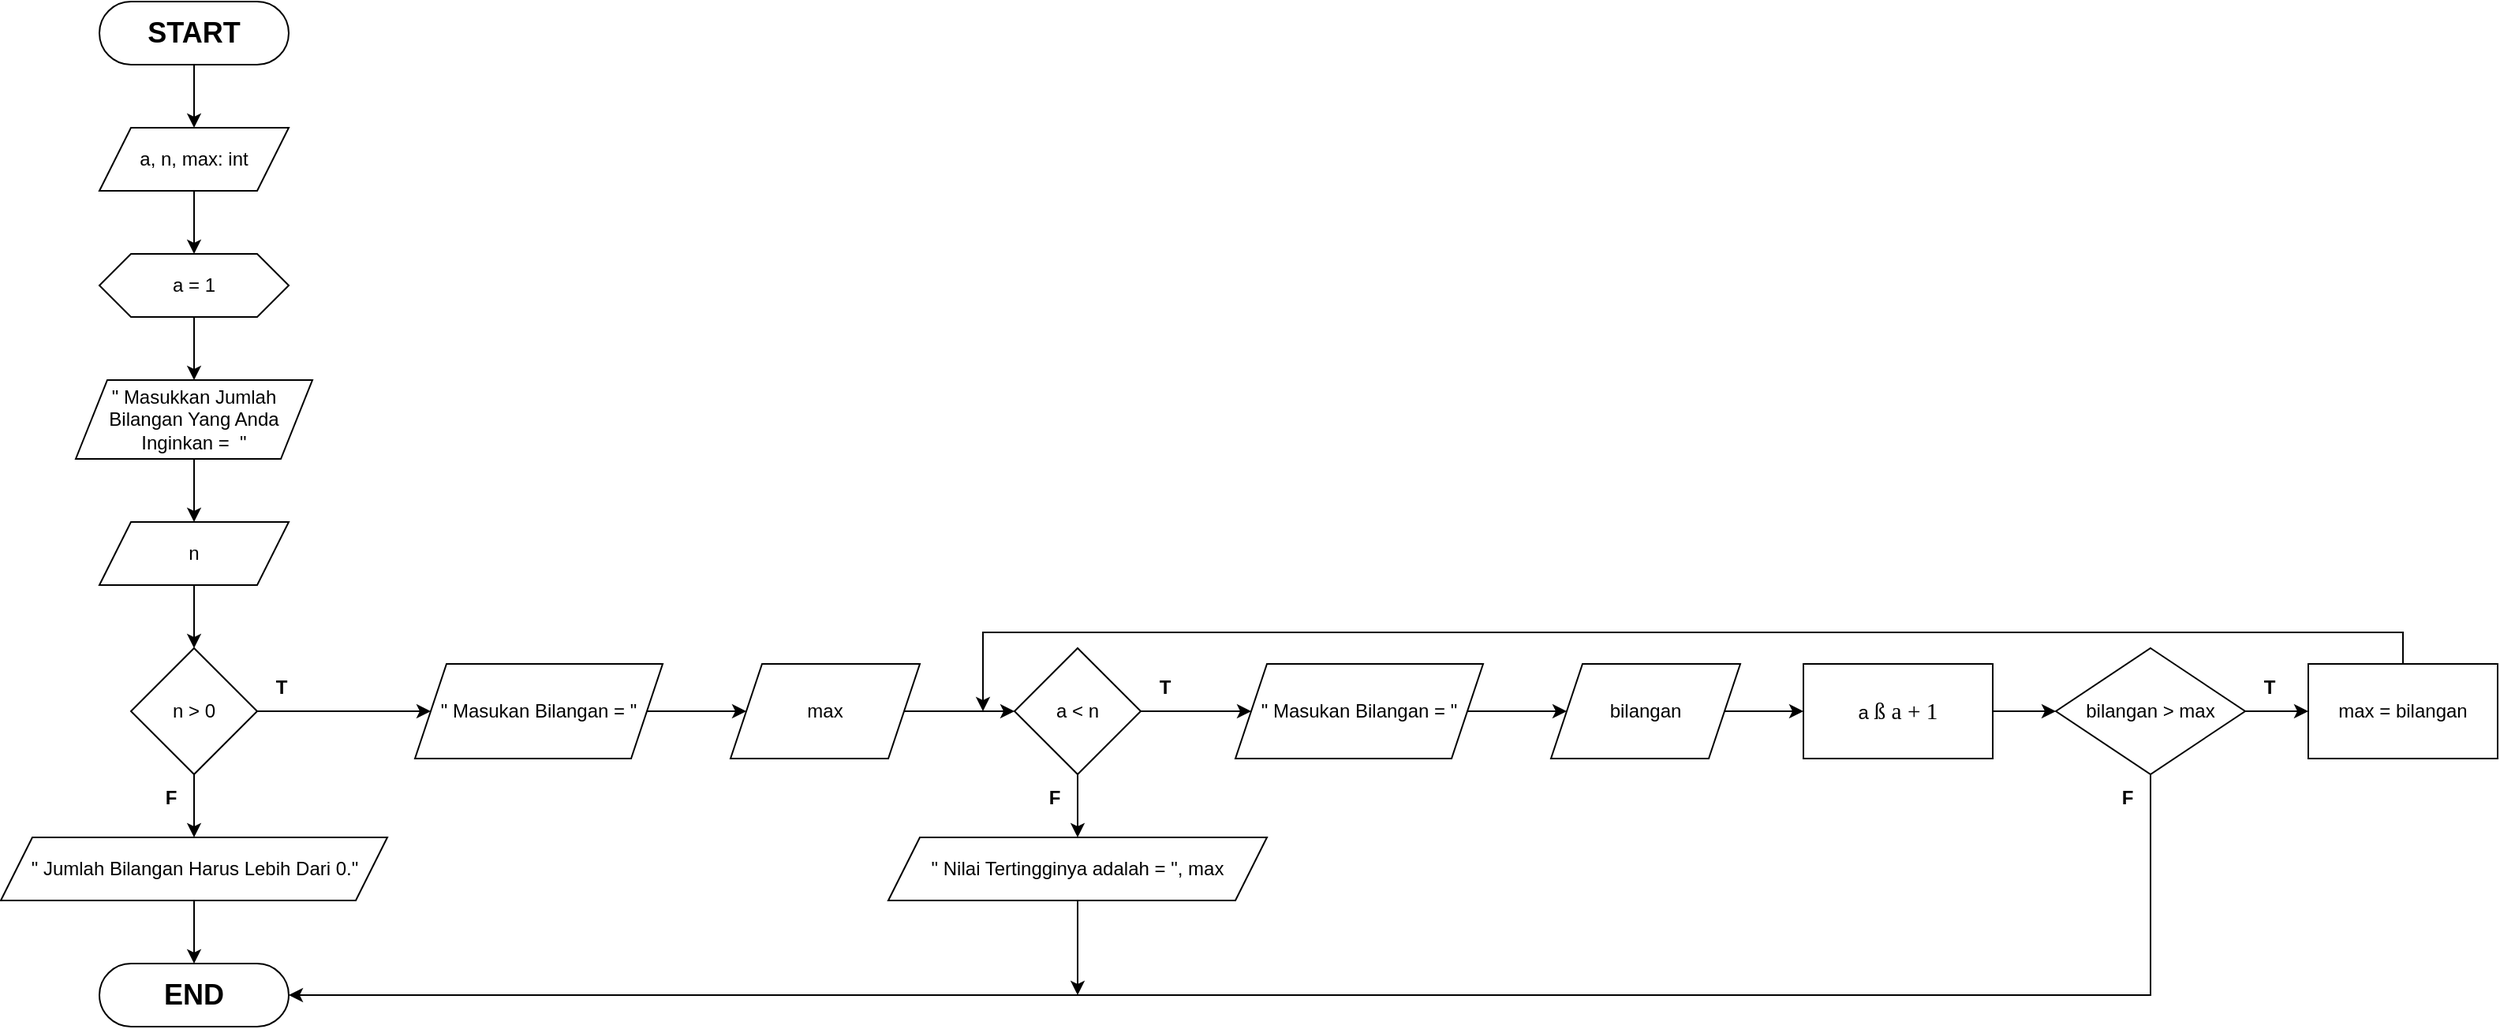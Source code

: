 <mxfile version="22.0.4" type="github">
  <diagram id="C5RBs43oDa-KdzZeNtuy" name="Page-1">
    <mxGraphModel dx="1050" dy="1703" grid="1" gridSize="10" guides="1" tooltips="1" connect="1" arrows="1" fold="1" page="1" pageScale="1" pageWidth="827" pageHeight="1169" math="0" shadow="0">
      <root>
        <mxCell id="WIyWlLk6GJQsqaUBKTNV-0" />
        <mxCell id="WIyWlLk6GJQsqaUBKTNV-1" parent="WIyWlLk6GJQsqaUBKTNV-0" />
        <mxCell id="jqqegfg-72Zgi2-M542d-13" style="edgeStyle=orthogonalEdgeStyle;rounded=0;orthogonalLoop=1;jettySize=auto;html=1;exitX=0.5;exitY=1;exitDx=0;exitDy=0;entryX=0.5;entryY=0;entryDx=0;entryDy=0;" edge="1" parent="WIyWlLk6GJQsqaUBKTNV-1" source="PTo9T_ybOmnVNyDfLQTU-0" target="jqqegfg-72Zgi2-M542d-0">
          <mxGeometry relative="1" as="geometry" />
        </mxCell>
        <mxCell id="PTo9T_ybOmnVNyDfLQTU-0" value="&lt;b&gt;&lt;font style=&quot;font-size: 18px;&quot;&gt;START&lt;/font&gt;&lt;/b&gt;" style="rounded=1;whiteSpace=wrap;html=1;arcSize=50;" parent="WIyWlLk6GJQsqaUBKTNV-1" vertex="1">
          <mxGeometry x="160" y="-130" width="120" height="40" as="geometry" />
        </mxCell>
        <mxCell id="PTo9T_ybOmnVNyDfLQTU-1" value="&lt;span style=&quot;font-size: 18px;&quot;&gt;&lt;b&gt;END&lt;/b&gt;&lt;/span&gt;" style="rounded=1;whiteSpace=wrap;html=1;arcSize=50;" parent="WIyWlLk6GJQsqaUBKTNV-1" vertex="1">
          <mxGeometry x="160" y="480" width="120" height="40" as="geometry" />
        </mxCell>
        <mxCell id="jqqegfg-72Zgi2-M542d-14" style="edgeStyle=orthogonalEdgeStyle;rounded=0;orthogonalLoop=1;jettySize=auto;html=1;exitX=0.5;exitY=1;exitDx=0;exitDy=0;entryX=0.5;entryY=0;entryDx=0;entryDy=0;" edge="1" parent="WIyWlLk6GJQsqaUBKTNV-1" source="jqqegfg-72Zgi2-M542d-0" target="jqqegfg-72Zgi2-M542d-1">
          <mxGeometry relative="1" as="geometry" />
        </mxCell>
        <mxCell id="jqqegfg-72Zgi2-M542d-0" value="a, n, max: int" style="shape=parallelogram;perimeter=parallelogramPerimeter;whiteSpace=wrap;html=1;fixedSize=1;" vertex="1" parent="WIyWlLk6GJQsqaUBKTNV-1">
          <mxGeometry x="160" y="-50" width="120" height="40" as="geometry" />
        </mxCell>
        <mxCell id="jqqegfg-72Zgi2-M542d-15" style="edgeStyle=orthogonalEdgeStyle;rounded=0;orthogonalLoop=1;jettySize=auto;html=1;exitX=0.5;exitY=1;exitDx=0;exitDy=0;entryX=0.5;entryY=0;entryDx=0;entryDy=0;" edge="1" parent="WIyWlLk6GJQsqaUBKTNV-1" source="jqqegfg-72Zgi2-M542d-1">
          <mxGeometry relative="1" as="geometry">
            <mxPoint x="220" y="110" as="targetPoint" />
          </mxGeometry>
        </mxCell>
        <mxCell id="jqqegfg-72Zgi2-M542d-1" value="a = 1" style="shape=hexagon;perimeter=hexagonPerimeter2;whiteSpace=wrap;html=1;fixedSize=1;" vertex="1" parent="WIyWlLk6GJQsqaUBKTNV-1">
          <mxGeometry x="160" y="30" width="120" height="40" as="geometry" />
        </mxCell>
        <mxCell id="jqqegfg-72Zgi2-M542d-16" style="edgeStyle=orthogonalEdgeStyle;rounded=0;orthogonalLoop=1;jettySize=auto;html=1;exitX=0.5;exitY=1;exitDx=0;exitDy=0;entryX=0.5;entryY=0;entryDx=0;entryDy=0;" edge="1" parent="WIyWlLk6GJQsqaUBKTNV-1" source="jqqegfg-72Zgi2-M542d-2" target="jqqegfg-72Zgi2-M542d-3">
          <mxGeometry relative="1" as="geometry" />
        </mxCell>
        <mxCell id="jqqegfg-72Zgi2-M542d-18" style="edgeStyle=orthogonalEdgeStyle;rounded=0;orthogonalLoop=1;jettySize=auto;html=1;exitX=1;exitY=0.5;exitDx=0;exitDy=0;entryX=0;entryY=0.5;entryDx=0;entryDy=0;" edge="1" parent="WIyWlLk6GJQsqaUBKTNV-1" source="jqqegfg-72Zgi2-M542d-2" target="jqqegfg-72Zgi2-M542d-9">
          <mxGeometry relative="1" as="geometry" />
        </mxCell>
        <mxCell id="jqqegfg-72Zgi2-M542d-2" value="n &amp;gt; 0" style="rhombus;whiteSpace=wrap;html=1;" vertex="1" parent="WIyWlLk6GJQsqaUBKTNV-1">
          <mxGeometry x="180" y="280" width="80" height="80" as="geometry" />
        </mxCell>
        <mxCell id="jqqegfg-72Zgi2-M542d-17" style="edgeStyle=orthogonalEdgeStyle;rounded=0;orthogonalLoop=1;jettySize=auto;html=1;exitX=0.5;exitY=1;exitDx=0;exitDy=0;entryX=0.5;entryY=0;entryDx=0;entryDy=0;" edge="1" parent="WIyWlLk6GJQsqaUBKTNV-1" source="jqqegfg-72Zgi2-M542d-3" target="PTo9T_ybOmnVNyDfLQTU-1">
          <mxGeometry relative="1" as="geometry" />
        </mxCell>
        <mxCell id="jqqegfg-72Zgi2-M542d-3" value="&quot; Jumlah Bilangan Harus Lebih Dari 0.&quot;" style="shape=parallelogram;perimeter=parallelogramPerimeter;whiteSpace=wrap;html=1;fixedSize=1;" vertex="1" parent="WIyWlLk6GJQsqaUBKTNV-1">
          <mxGeometry x="97.5" y="400" width="245" height="40" as="geometry" />
        </mxCell>
        <mxCell id="jqqegfg-72Zgi2-M542d-23" style="edgeStyle=orthogonalEdgeStyle;rounded=0;orthogonalLoop=1;jettySize=auto;html=1;exitX=1;exitY=0.5;exitDx=0;exitDy=0;entryX=0;entryY=0.5;entryDx=0;entryDy=0;" edge="1" parent="WIyWlLk6GJQsqaUBKTNV-1" source="jqqegfg-72Zgi2-M542d-4" target="jqqegfg-72Zgi2-M542d-5">
          <mxGeometry relative="1" as="geometry" />
        </mxCell>
        <mxCell id="jqqegfg-72Zgi2-M542d-4" value="&quot; Masukan Bilangan = &quot;" style="shape=parallelogram;perimeter=parallelogramPerimeter;whiteSpace=wrap;html=1;fixedSize=1;" vertex="1" parent="WIyWlLk6GJQsqaUBKTNV-1">
          <mxGeometry x="880" y="290" width="157" height="60" as="geometry" />
        </mxCell>
        <mxCell id="jqqegfg-72Zgi2-M542d-24" style="edgeStyle=orthogonalEdgeStyle;rounded=0;orthogonalLoop=1;jettySize=auto;html=1;exitX=1;exitY=0.5;exitDx=0;exitDy=0;entryX=0;entryY=0.5;entryDx=0;entryDy=0;" edge="1" parent="WIyWlLk6GJQsqaUBKTNV-1" source="jqqegfg-72Zgi2-M542d-5" target="jqqegfg-72Zgi2-M542d-6">
          <mxGeometry relative="1" as="geometry" />
        </mxCell>
        <mxCell id="jqqegfg-72Zgi2-M542d-5" value="bilangan" style="shape=parallelogram;perimeter=parallelogramPerimeter;whiteSpace=wrap;html=1;fixedSize=1;" vertex="1" parent="WIyWlLk6GJQsqaUBKTNV-1">
          <mxGeometry x="1080" y="290" width="120" height="60" as="geometry" />
        </mxCell>
        <mxCell id="jqqegfg-72Zgi2-M542d-25" style="edgeStyle=orthogonalEdgeStyle;rounded=0;orthogonalLoop=1;jettySize=auto;html=1;exitX=1;exitY=0.5;exitDx=0;exitDy=0;entryX=0;entryY=0.5;entryDx=0;entryDy=0;" edge="1" parent="WIyWlLk6GJQsqaUBKTNV-1" source="jqqegfg-72Zgi2-M542d-6" target="jqqegfg-72Zgi2-M542d-7">
          <mxGeometry relative="1" as="geometry" />
        </mxCell>
        <mxCell id="jqqegfg-72Zgi2-M542d-6" value="a &lt;span style=&quot;font-size: 11pt; line-height: 107%; font-family: Wingdings;&quot; lang=&quot;EN-US&quot;&gt;ß&lt;/span&gt;&lt;span style=&quot;font-size:11.0pt;line-height:107%;font-family:&amp;quot;Times New Roman&amp;quot;,serif;&lt;br/&gt;mso-fareast-font-family:Calibri;mso-fareast-theme-font:minor-latin;mso-ansi-language:&lt;br/&gt;EN-US;mso-fareast-language:EN-US;mso-bidi-language:AR-SA&quot; lang=&quot;EN-US&quot;&gt; a + 1&lt;/span&gt;" style="rounded=0;whiteSpace=wrap;html=1;" vertex="1" parent="WIyWlLk6GJQsqaUBKTNV-1">
          <mxGeometry x="1240" y="290" width="120" height="60" as="geometry" />
        </mxCell>
        <mxCell id="jqqegfg-72Zgi2-M542d-26" style="edgeStyle=orthogonalEdgeStyle;rounded=0;orthogonalLoop=1;jettySize=auto;html=1;exitX=1;exitY=0.5;exitDx=0;exitDy=0;entryX=0;entryY=0.5;entryDx=0;entryDy=0;" edge="1" parent="WIyWlLk6GJQsqaUBKTNV-1" source="jqqegfg-72Zgi2-M542d-7" target="jqqegfg-72Zgi2-M542d-8">
          <mxGeometry relative="1" as="geometry" />
        </mxCell>
        <mxCell id="jqqegfg-72Zgi2-M542d-27" style="edgeStyle=orthogonalEdgeStyle;rounded=0;orthogonalLoop=1;jettySize=auto;html=1;exitX=0.5;exitY=1;exitDx=0;exitDy=0;entryX=1;entryY=0.5;entryDx=0;entryDy=0;" edge="1" parent="WIyWlLk6GJQsqaUBKTNV-1" source="jqqegfg-72Zgi2-M542d-7" target="PTo9T_ybOmnVNyDfLQTU-1">
          <mxGeometry relative="1" as="geometry">
            <mxPoint x="860" y="500" as="targetPoint" />
            <Array as="points">
              <mxPoint x="1460" y="500" />
            </Array>
          </mxGeometry>
        </mxCell>
        <mxCell id="jqqegfg-72Zgi2-M542d-7" value="bilangan &amp;gt; max" style="rhombus;whiteSpace=wrap;html=1;" vertex="1" parent="WIyWlLk6GJQsqaUBKTNV-1">
          <mxGeometry x="1400" y="280" width="120" height="80" as="geometry" />
        </mxCell>
        <mxCell id="jqqegfg-72Zgi2-M542d-28" style="edgeStyle=orthogonalEdgeStyle;rounded=0;orthogonalLoop=1;jettySize=auto;html=1;exitX=0.5;exitY=0;exitDx=0;exitDy=0;" edge="1" parent="WIyWlLk6GJQsqaUBKTNV-1" source="jqqegfg-72Zgi2-M542d-8">
          <mxGeometry relative="1" as="geometry">
            <mxPoint x="720" y="320" as="targetPoint" />
            <Array as="points">
              <mxPoint x="1620" y="270" />
              <mxPoint x="720" y="270" />
            </Array>
          </mxGeometry>
        </mxCell>
        <mxCell id="jqqegfg-72Zgi2-M542d-8" value="max = bilangan" style="rounded=0;whiteSpace=wrap;html=1;" vertex="1" parent="WIyWlLk6GJQsqaUBKTNV-1">
          <mxGeometry x="1560" y="290" width="120" height="60" as="geometry" />
        </mxCell>
        <mxCell id="jqqegfg-72Zgi2-M542d-19" style="edgeStyle=orthogonalEdgeStyle;rounded=0;orthogonalLoop=1;jettySize=auto;html=1;exitX=1;exitY=0.5;exitDx=0;exitDy=0;entryX=0;entryY=0.5;entryDx=0;entryDy=0;" edge="1" parent="WIyWlLk6GJQsqaUBKTNV-1" source="jqqegfg-72Zgi2-M542d-9" target="jqqegfg-72Zgi2-M542d-10">
          <mxGeometry relative="1" as="geometry" />
        </mxCell>
        <mxCell id="jqqegfg-72Zgi2-M542d-9" value="&quot; Masukan Bilangan = &quot;" style="shape=parallelogram;perimeter=parallelogramPerimeter;whiteSpace=wrap;html=1;fixedSize=1;" vertex="1" parent="WIyWlLk6GJQsqaUBKTNV-1">
          <mxGeometry x="360" y="290" width="157" height="60" as="geometry" />
        </mxCell>
        <mxCell id="jqqegfg-72Zgi2-M542d-20" style="edgeStyle=orthogonalEdgeStyle;rounded=0;orthogonalLoop=1;jettySize=auto;html=1;exitX=1;exitY=0.5;exitDx=0;exitDy=0;entryX=0;entryY=0.5;entryDx=0;entryDy=0;" edge="1" parent="WIyWlLk6GJQsqaUBKTNV-1" source="jqqegfg-72Zgi2-M542d-10" target="jqqegfg-72Zgi2-M542d-11">
          <mxGeometry relative="1" as="geometry" />
        </mxCell>
        <mxCell id="jqqegfg-72Zgi2-M542d-10" value="max" style="shape=parallelogram;perimeter=parallelogramPerimeter;whiteSpace=wrap;html=1;fixedSize=1;" vertex="1" parent="WIyWlLk6GJQsqaUBKTNV-1">
          <mxGeometry x="560" y="290" width="120" height="60" as="geometry" />
        </mxCell>
        <mxCell id="jqqegfg-72Zgi2-M542d-21" style="edgeStyle=orthogonalEdgeStyle;rounded=0;orthogonalLoop=1;jettySize=auto;html=1;exitX=0.5;exitY=1;exitDx=0;exitDy=0;entryX=0.5;entryY=0;entryDx=0;entryDy=0;" edge="1" parent="WIyWlLk6GJQsqaUBKTNV-1" source="jqqegfg-72Zgi2-M542d-11" target="jqqegfg-72Zgi2-M542d-12">
          <mxGeometry relative="1" as="geometry" />
        </mxCell>
        <mxCell id="jqqegfg-72Zgi2-M542d-22" style="edgeStyle=orthogonalEdgeStyle;rounded=0;orthogonalLoop=1;jettySize=auto;html=1;exitX=1;exitY=0.5;exitDx=0;exitDy=0;entryX=0;entryY=0.5;entryDx=0;entryDy=0;" edge="1" parent="WIyWlLk6GJQsqaUBKTNV-1" source="jqqegfg-72Zgi2-M542d-11" target="jqqegfg-72Zgi2-M542d-4">
          <mxGeometry relative="1" as="geometry" />
        </mxCell>
        <mxCell id="jqqegfg-72Zgi2-M542d-11" value="a &amp;lt; n" style="rhombus;whiteSpace=wrap;html=1;" vertex="1" parent="WIyWlLk6GJQsqaUBKTNV-1">
          <mxGeometry x="740" y="280" width="80" height="80" as="geometry" />
        </mxCell>
        <mxCell id="jqqegfg-72Zgi2-M542d-29" style="edgeStyle=orthogonalEdgeStyle;rounded=0;orthogonalLoop=1;jettySize=auto;html=1;exitX=0.5;exitY=1;exitDx=0;exitDy=0;" edge="1" parent="WIyWlLk6GJQsqaUBKTNV-1" source="jqqegfg-72Zgi2-M542d-12">
          <mxGeometry relative="1" as="geometry">
            <mxPoint x="780" y="500" as="targetPoint" />
          </mxGeometry>
        </mxCell>
        <mxCell id="jqqegfg-72Zgi2-M542d-12" value="&quot; Nilai Tertingginya adalah = &quot;, max" style="shape=parallelogram;perimeter=parallelogramPerimeter;whiteSpace=wrap;html=1;fixedSize=1;" vertex="1" parent="WIyWlLk6GJQsqaUBKTNV-1">
          <mxGeometry x="660" y="400" width="240" height="40" as="geometry" />
        </mxCell>
        <mxCell id="jqqegfg-72Zgi2-M542d-30" value="&lt;b&gt;F&lt;/b&gt;" style="text;html=1;align=center;verticalAlign=middle;resizable=0;points=[];autosize=1;strokeColor=none;fillColor=none;" vertex="1" parent="WIyWlLk6GJQsqaUBKTNV-1">
          <mxGeometry x="190" y="360" width="30" height="30" as="geometry" />
        </mxCell>
        <mxCell id="jqqegfg-72Zgi2-M542d-31" value="&lt;b&gt;T&lt;/b&gt;" style="text;html=1;align=center;verticalAlign=middle;resizable=0;points=[];autosize=1;strokeColor=none;fillColor=none;" vertex="1" parent="WIyWlLk6GJQsqaUBKTNV-1">
          <mxGeometry x="260" y="290" width="30" height="30" as="geometry" />
        </mxCell>
        <mxCell id="jqqegfg-72Zgi2-M542d-32" value="&lt;b&gt;T&lt;/b&gt;" style="text;html=1;align=center;verticalAlign=middle;resizable=0;points=[];autosize=1;strokeColor=none;fillColor=none;" vertex="1" parent="WIyWlLk6GJQsqaUBKTNV-1">
          <mxGeometry x="820" y="290" width="30" height="30" as="geometry" />
        </mxCell>
        <mxCell id="jqqegfg-72Zgi2-M542d-34" value="&lt;b&gt;F&lt;/b&gt;" style="text;html=1;align=center;verticalAlign=middle;resizable=0;points=[];autosize=1;strokeColor=none;fillColor=none;" vertex="1" parent="WIyWlLk6GJQsqaUBKTNV-1">
          <mxGeometry x="750" y="360" width="30" height="30" as="geometry" />
        </mxCell>
        <mxCell id="jqqegfg-72Zgi2-M542d-35" value="&lt;b&gt;T&lt;/b&gt;" style="text;html=1;align=center;verticalAlign=middle;resizable=0;points=[];autosize=1;strokeColor=none;fillColor=none;" vertex="1" parent="WIyWlLk6GJQsqaUBKTNV-1">
          <mxGeometry x="1520" y="290" width="30" height="30" as="geometry" />
        </mxCell>
        <mxCell id="jqqegfg-72Zgi2-M542d-36" value="&lt;b&gt;F&lt;/b&gt;" style="text;html=1;align=center;verticalAlign=middle;resizable=0;points=[];autosize=1;strokeColor=none;fillColor=none;" vertex="1" parent="WIyWlLk6GJQsqaUBKTNV-1">
          <mxGeometry x="1430" y="360" width="30" height="30" as="geometry" />
        </mxCell>
        <mxCell id="jqqegfg-72Zgi2-M542d-40" style="edgeStyle=orthogonalEdgeStyle;rounded=0;orthogonalLoop=1;jettySize=auto;html=1;exitX=0.5;exitY=1;exitDx=0;exitDy=0;entryX=0.5;entryY=0;entryDx=0;entryDy=0;" edge="1" parent="WIyWlLk6GJQsqaUBKTNV-1" source="jqqegfg-72Zgi2-M542d-37" target="jqqegfg-72Zgi2-M542d-2">
          <mxGeometry relative="1" as="geometry" />
        </mxCell>
        <mxCell id="jqqegfg-72Zgi2-M542d-37" value="n" style="shape=parallelogram;perimeter=parallelogramPerimeter;whiteSpace=wrap;html=1;fixedSize=1;" vertex="1" parent="WIyWlLk6GJQsqaUBKTNV-1">
          <mxGeometry x="160" y="200" width="120" height="40" as="geometry" />
        </mxCell>
        <mxCell id="jqqegfg-72Zgi2-M542d-39" style="edgeStyle=orthogonalEdgeStyle;rounded=0;orthogonalLoop=1;jettySize=auto;html=1;exitX=0.5;exitY=1;exitDx=0;exitDy=0;entryX=0.5;entryY=0;entryDx=0;entryDy=0;" edge="1" parent="WIyWlLk6GJQsqaUBKTNV-1" source="jqqegfg-72Zgi2-M542d-38" target="jqqegfg-72Zgi2-M542d-37">
          <mxGeometry relative="1" as="geometry" />
        </mxCell>
        <mxCell id="jqqegfg-72Zgi2-M542d-38" value="&quot; Masukkan Jumlah Bilangan Yang Anda Inginkan =&amp;nbsp; &quot;" style="shape=parallelogram;perimeter=parallelogramPerimeter;whiteSpace=wrap;html=1;fixedSize=1;" vertex="1" parent="WIyWlLk6GJQsqaUBKTNV-1">
          <mxGeometry x="145" y="110" width="150" height="50" as="geometry" />
        </mxCell>
      </root>
    </mxGraphModel>
  </diagram>
</mxfile>

